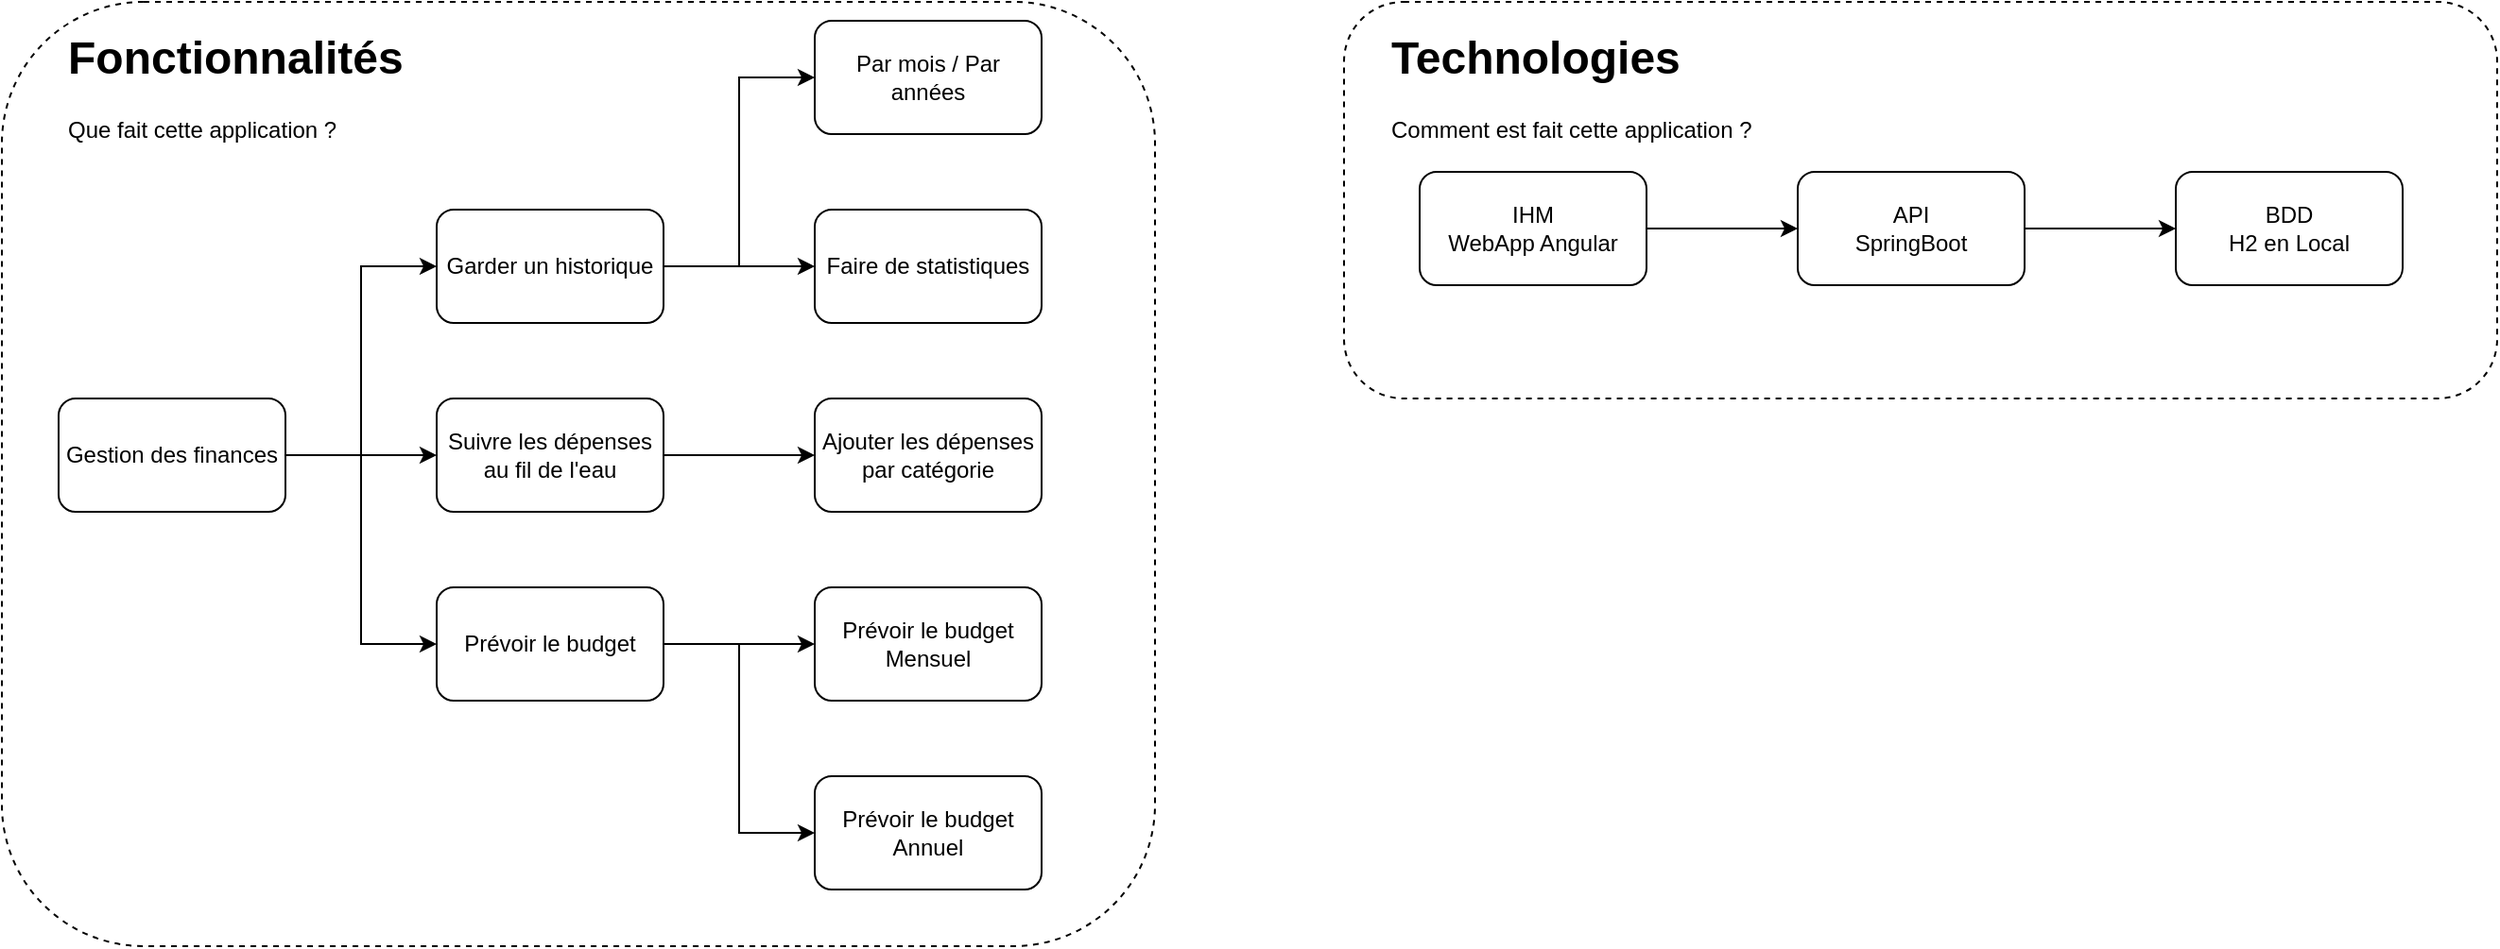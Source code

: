 <mxfile version="23.0.2" type="device" pages="3">
  <diagram id="P5Ceji4rKThtuOgRhDsN" name="Présentation">
    <mxGraphModel dx="2234" dy="1244" grid="1" gridSize="10" guides="1" tooltips="1" connect="1" arrows="1" fold="1" page="0" pageScale="1" pageWidth="827" pageHeight="1169" math="0" shadow="0">
      <root>
        <mxCell id="0" />
        <mxCell id="1" parent="0" />
        <mxCell id="5MDUNRMLL6_gDZxnclpy-6" value="" style="rounded=1;whiteSpace=wrap;html=1;fillColor=none;dashed=1;" parent="1" vertex="1">
          <mxGeometry x="-510" y="-130" width="610" height="500" as="geometry" />
        </mxCell>
        <mxCell id="ixljmUH34HrJgTW0tlT--8" style="edgeStyle=orthogonalEdgeStyle;rounded=0;orthogonalLoop=1;jettySize=auto;html=1;entryX=0;entryY=0.5;entryDx=0;entryDy=0;" parent="1" source="ixljmUH34HrJgTW0tlT--1" target="ixljmUH34HrJgTW0tlT--4" edge="1">
          <mxGeometry relative="1" as="geometry" />
        </mxCell>
        <mxCell id="ixljmUH34HrJgTW0tlT--9" style="edgeStyle=orthogonalEdgeStyle;rounded=0;orthogonalLoop=1;jettySize=auto;html=1;entryX=0;entryY=0.5;entryDx=0;entryDy=0;" parent="1" source="ixljmUH34HrJgTW0tlT--1" target="ixljmUH34HrJgTW0tlT--5" edge="1">
          <mxGeometry relative="1" as="geometry" />
        </mxCell>
        <mxCell id="xo0ovaLZeYdiQQZl1WLk-10" style="edgeStyle=orthogonalEdgeStyle;rounded=0;orthogonalLoop=1;jettySize=auto;html=1;entryX=0;entryY=0.5;entryDx=0;entryDy=0;" parent="1" source="ixljmUH34HrJgTW0tlT--1" target="xo0ovaLZeYdiQQZl1WLk-7" edge="1">
          <mxGeometry relative="1" as="geometry" />
        </mxCell>
        <mxCell id="ixljmUH34HrJgTW0tlT--1" value="Gestion des finances" style="rounded=1;whiteSpace=wrap;html=1;" parent="1" vertex="1">
          <mxGeometry x="-480" y="80" width="120" height="60" as="geometry" />
        </mxCell>
        <mxCell id="ixljmUH34HrJgTW0tlT--3" value="&lt;h1&gt;Fonctionnalités&lt;/h1&gt;&lt;p&gt;Que fait cette application ?&lt;/p&gt;" style="text;html=1;strokeColor=none;fillColor=none;spacing=5;spacingTop=-20;whiteSpace=wrap;overflow=hidden;rounded=0;" parent="1" vertex="1">
          <mxGeometry x="-480" y="-120" width="190" height="70" as="geometry" />
        </mxCell>
        <mxCell id="xo0ovaLZeYdiQQZl1WLk-6" style="edgeStyle=orthogonalEdgeStyle;rounded=0;orthogonalLoop=1;jettySize=auto;html=1;entryX=0;entryY=0.5;entryDx=0;entryDy=0;" parent="1" source="ixljmUH34HrJgTW0tlT--4" target="xo0ovaLZeYdiQQZl1WLk-5" edge="1">
          <mxGeometry relative="1" as="geometry" />
        </mxCell>
        <mxCell id="ixljmUH34HrJgTW0tlT--4" value="Suivre les dépenses au fil de l&#39;eau" style="rounded=1;whiteSpace=wrap;html=1;" parent="1" vertex="1">
          <mxGeometry x="-280" y="80" width="120" height="60" as="geometry" />
        </mxCell>
        <mxCell id="xo0ovaLZeYdiQQZl1WLk-3" style="edgeStyle=orthogonalEdgeStyle;rounded=0;orthogonalLoop=1;jettySize=auto;html=1;entryX=0;entryY=0.5;entryDx=0;entryDy=0;" parent="1" source="ixljmUH34HrJgTW0tlT--5" target="xo0ovaLZeYdiQQZl1WLk-1" edge="1">
          <mxGeometry relative="1" as="geometry" />
        </mxCell>
        <mxCell id="xo0ovaLZeYdiQQZl1WLk-4" style="edgeStyle=orthogonalEdgeStyle;rounded=0;orthogonalLoop=1;jettySize=auto;html=1;entryX=0;entryY=0.5;entryDx=0;entryDy=0;" parent="1" source="ixljmUH34HrJgTW0tlT--5" target="xo0ovaLZeYdiQQZl1WLk-2" edge="1">
          <mxGeometry relative="1" as="geometry" />
        </mxCell>
        <mxCell id="ixljmUH34HrJgTW0tlT--5" value="Prévoir le budget" style="rounded=1;whiteSpace=wrap;html=1;" parent="1" vertex="1">
          <mxGeometry x="-280" y="180" width="120" height="60" as="geometry" />
        </mxCell>
        <mxCell id="xo0ovaLZeYdiQQZl1WLk-1" value="Prévoir le budget&lt;br&gt;Mensuel" style="rounded=1;whiteSpace=wrap;html=1;" parent="1" vertex="1">
          <mxGeometry x="-80" y="180" width="120" height="60" as="geometry" />
        </mxCell>
        <mxCell id="xo0ovaLZeYdiQQZl1WLk-2" value="Prévoir le budget&lt;br&gt;Annuel" style="rounded=1;whiteSpace=wrap;html=1;" parent="1" vertex="1">
          <mxGeometry x="-80" y="280" width="120" height="60" as="geometry" />
        </mxCell>
        <mxCell id="xo0ovaLZeYdiQQZl1WLk-5" value="Ajouter les dépenses par catégorie" style="rounded=1;whiteSpace=wrap;html=1;" parent="1" vertex="1">
          <mxGeometry x="-80" y="80" width="120" height="60" as="geometry" />
        </mxCell>
        <mxCell id="xo0ovaLZeYdiQQZl1WLk-9" style="edgeStyle=orthogonalEdgeStyle;rounded=0;orthogonalLoop=1;jettySize=auto;html=1;entryX=0;entryY=0.5;entryDx=0;entryDy=0;" parent="1" source="xo0ovaLZeYdiQQZl1WLk-7" target="xo0ovaLZeYdiQQZl1WLk-8" edge="1">
          <mxGeometry relative="1" as="geometry" />
        </mxCell>
        <mxCell id="xo0ovaLZeYdiQQZl1WLk-12" style="edgeStyle=orthogonalEdgeStyle;rounded=0;orthogonalLoop=1;jettySize=auto;html=1;entryX=0;entryY=0.5;entryDx=0;entryDy=0;" parent="1" source="xo0ovaLZeYdiQQZl1WLk-7" target="xo0ovaLZeYdiQQZl1WLk-11" edge="1">
          <mxGeometry relative="1" as="geometry" />
        </mxCell>
        <mxCell id="xo0ovaLZeYdiQQZl1WLk-7" value="Garder un historique" style="rounded=1;whiteSpace=wrap;html=1;" parent="1" vertex="1">
          <mxGeometry x="-280" y="-20" width="120" height="60" as="geometry" />
        </mxCell>
        <mxCell id="xo0ovaLZeYdiQQZl1WLk-8" value="Par mois / Par années" style="rounded=1;whiteSpace=wrap;html=1;" parent="1" vertex="1">
          <mxGeometry x="-80" y="-120" width="120" height="60" as="geometry" />
        </mxCell>
        <mxCell id="xo0ovaLZeYdiQQZl1WLk-11" value="Faire de statistiques" style="rounded=1;whiteSpace=wrap;html=1;" parent="1" vertex="1">
          <mxGeometry x="-80" y="-20" width="120" height="60" as="geometry" />
        </mxCell>
        <mxCell id="5MDUNRMLL6_gDZxnclpy-4" style="edgeStyle=orthogonalEdgeStyle;rounded=0;orthogonalLoop=1;jettySize=auto;html=1;entryX=0;entryY=0.5;entryDx=0;entryDy=0;" parent="1" source="5MDUNRMLL6_gDZxnclpy-1" target="5MDUNRMLL6_gDZxnclpy-2" edge="1">
          <mxGeometry relative="1" as="geometry" />
        </mxCell>
        <mxCell id="5MDUNRMLL6_gDZxnclpy-1" value="IHM&lt;br&gt;WebApp Angular" style="rounded=1;whiteSpace=wrap;html=1;" parent="1" vertex="1">
          <mxGeometry x="240" y="-40" width="120" height="60" as="geometry" />
        </mxCell>
        <mxCell id="5MDUNRMLL6_gDZxnclpy-5" style="edgeStyle=orthogonalEdgeStyle;rounded=0;orthogonalLoop=1;jettySize=auto;html=1;entryX=0;entryY=0.5;entryDx=0;entryDy=0;" parent="1" source="5MDUNRMLL6_gDZxnclpy-2" target="5MDUNRMLL6_gDZxnclpy-3" edge="1">
          <mxGeometry relative="1" as="geometry" />
        </mxCell>
        <mxCell id="5MDUNRMLL6_gDZxnclpy-2" value="API&lt;br&gt;SpringBoot" style="rounded=1;whiteSpace=wrap;html=1;" parent="1" vertex="1">
          <mxGeometry x="440" y="-40" width="120" height="60" as="geometry" />
        </mxCell>
        <mxCell id="5MDUNRMLL6_gDZxnclpy-7" value="" style="rounded=1;whiteSpace=wrap;html=1;fillColor=none;dashed=1;" parent="1" vertex="1">
          <mxGeometry x="200" y="-130" width="610" height="210" as="geometry" />
        </mxCell>
        <mxCell id="5MDUNRMLL6_gDZxnclpy-3" value="BDD&lt;br&gt;H2 en Local" style="rounded=1;whiteSpace=wrap;html=1;" parent="1" vertex="1">
          <mxGeometry x="640" y="-40" width="120" height="60" as="geometry" />
        </mxCell>
        <mxCell id="5MDUNRMLL6_gDZxnclpy-8" value="&lt;h1&gt;Technologies&lt;/h1&gt;&lt;p&gt;Comment est fait cette application ?&lt;/p&gt;" style="text;html=1;strokeColor=none;fillColor=none;spacing=5;spacingTop=-20;whiteSpace=wrap;overflow=hidden;rounded=0;" parent="1" vertex="1">
          <mxGeometry x="220" y="-120" width="210" height="70" as="geometry" />
        </mxCell>
      </root>
    </mxGraphModel>
  </diagram>
  <diagram id="yHidN_Przi8VYQda_AoA" name="Modèle">
    <mxGraphModel dx="1834" dy="844" grid="1" gridSize="10" guides="1" tooltips="1" connect="1" arrows="1" fold="1" page="0" pageScale="1" pageWidth="827" pageHeight="1169" math="0" shadow="0">
      <root>
        <mxCell id="0" />
        <mxCell id="1" parent="0" />
        <mxCell id="NH5Gq3jinRYm4cNYVrfn-13" value="Transaction" style="swimlane;fontStyle=0;childLayout=stackLayout;horizontal=1;startSize=30;horizontalStack=0;resizeParent=1;resizeParentMax=0;resizeLast=0;collapsible=1;marginBottom=0;whiteSpace=wrap;html=1;" parent="1" vertex="1">
          <mxGeometry x="-340" y="80" width="140" height="210" as="geometry" />
        </mxCell>
        <mxCell id="NH5Gq3jinRYm4cNYVrfn-14" value="id" style="text;strokeColor=none;fillColor=none;align=left;verticalAlign=middle;spacingLeft=4;spacingRight=4;overflow=hidden;points=[[0,0.5],[1,0.5]];portConstraint=eastwest;rotatable=0;whiteSpace=wrap;html=1;" parent="NH5Gq3jinRYm4cNYVrfn-13" vertex="1">
          <mxGeometry y="30" width="140" height="30" as="geometry" />
        </mxCell>
        <mxCell id="NH5Gq3jinRYm4cNYVrfn-23" value="name" style="text;strokeColor=none;fillColor=none;align=left;verticalAlign=middle;spacingLeft=4;spacingRight=4;overflow=hidden;points=[[0,0.5],[1,0.5]];portConstraint=eastwest;rotatable=0;whiteSpace=wrap;html=1;" parent="NH5Gq3jinRYm4cNYVrfn-13" vertex="1">
          <mxGeometry y="60" width="140" height="30" as="geometry" />
        </mxCell>
        <mxCell id="NH5Gq3jinRYm4cNYVrfn-15" value="amount" style="text;strokeColor=none;fillColor=none;align=left;verticalAlign=middle;spacingLeft=4;spacingRight=4;overflow=hidden;points=[[0,0.5],[1,0.5]];portConstraint=eastwest;rotatable=0;whiteSpace=wrap;html=1;" parent="NH5Gq3jinRYm4cNYVrfn-13" vertex="1">
          <mxGeometry y="90" width="140" height="30" as="geometry" />
        </mxCell>
        <mxCell id="NH5Gq3jinRYm4cNYVrfn-16" value="categories" style="text;strokeColor=none;fillColor=none;align=left;verticalAlign=middle;spacingLeft=4;spacingRight=4;overflow=hidden;points=[[0,0.5],[1,0.5]];portConstraint=eastwest;rotatable=0;whiteSpace=wrap;html=1;" parent="NH5Gq3jinRYm4cNYVrfn-13" vertex="1">
          <mxGeometry y="120" width="140" height="30" as="geometry" />
        </mxCell>
        <mxCell id="NH5Gq3jinRYm4cNYVrfn-29" value="date" style="text;strokeColor=none;fillColor=none;align=left;verticalAlign=middle;spacingLeft=4;spacingRight=4;overflow=hidden;points=[[0,0.5],[1,0.5]];portConstraint=eastwest;rotatable=0;whiteSpace=wrap;html=1;" parent="NH5Gq3jinRYm4cNYVrfn-13" vertex="1">
          <mxGeometry y="150" width="140" height="30" as="geometry" />
        </mxCell>
        <mxCell id="NH5Gq3jinRYm4cNYVrfn-17" value="account" style="text;strokeColor=none;fillColor=none;align=left;verticalAlign=middle;spacingLeft=4;spacingRight=4;overflow=hidden;points=[[0,0.5],[1,0.5]];portConstraint=eastwest;rotatable=0;whiteSpace=wrap;html=1;" parent="NH5Gq3jinRYm4cNYVrfn-13" vertex="1">
          <mxGeometry y="180" width="140" height="30" as="geometry" />
        </mxCell>
        <mxCell id="NH5Gq3jinRYm4cNYVrfn-18" value="Account" style="swimlane;fontStyle=0;childLayout=stackLayout;horizontal=1;startSize=30;horizontalStack=0;resizeParent=1;resizeParentMax=0;resizeLast=0;collapsible=1;marginBottom=0;whiteSpace=wrap;html=1;" parent="1" vertex="1">
          <mxGeometry x="-80" y="80" width="140" height="150" as="geometry" />
        </mxCell>
        <mxCell id="NH5Gq3jinRYm4cNYVrfn-19" value="id" style="text;strokeColor=none;fillColor=none;align=left;verticalAlign=middle;spacingLeft=4;spacingRight=4;overflow=hidden;points=[[0,0.5],[1,0.5]];portConstraint=eastwest;rotatable=0;whiteSpace=wrap;html=1;" parent="NH5Gq3jinRYm4cNYVrfn-18" vertex="1">
          <mxGeometry y="30" width="140" height="30" as="geometry" />
        </mxCell>
        <mxCell id="NH5Gq3jinRYm4cNYVrfn-20" value="name" style="text;strokeColor=none;fillColor=none;align=left;verticalAlign=middle;spacingLeft=4;spacingRight=4;overflow=hidden;points=[[0,0.5],[1,0.5]];portConstraint=eastwest;rotatable=0;whiteSpace=wrap;html=1;" parent="NH5Gq3jinRYm4cNYVrfn-18" vertex="1">
          <mxGeometry y="60" width="140" height="30" as="geometry" />
        </mxCell>
        <mxCell id="NH5Gq3jinRYm4cNYVrfn-21" value="category" style="text;strokeColor=none;fillColor=none;align=left;verticalAlign=middle;spacingLeft=4;spacingRight=4;overflow=hidden;points=[[0,0.5],[1,0.5]];portConstraint=eastwest;rotatable=0;whiteSpace=wrap;html=1;" parent="NH5Gq3jinRYm4cNYVrfn-18" vertex="1">
          <mxGeometry y="90" width="140" height="30" as="geometry" />
        </mxCell>
        <mxCell id="NH5Gq3jinRYm4cNYVrfn-28" value="balance" style="text;strokeColor=none;fillColor=none;align=left;verticalAlign=middle;spacingLeft=4;spacingRight=4;overflow=hidden;points=[[0,0.5],[1,0.5]];portConstraint=eastwest;rotatable=0;whiteSpace=wrap;html=1;fontStyle=2;fontColor=#999999;" parent="NH5Gq3jinRYm4cNYVrfn-18" vertex="1">
          <mxGeometry y="120" width="140" height="30" as="geometry" />
        </mxCell>
        <mxCell id="NH5Gq3jinRYm4cNYVrfn-24" value="" style="endArrow=classic;html=1;rounded=0;exitX=1;exitY=0.5;exitDx=0;exitDy=0;entryX=0;entryY=0.5;entryDx=0;entryDy=0;" parent="1" source="NH5Gq3jinRYm4cNYVrfn-17" target="NH5Gq3jinRYm4cNYVrfn-19" edge="1">
          <mxGeometry width="50" height="50" relative="1" as="geometry">
            <mxPoint x="-60" y="310" as="sourcePoint" />
            <mxPoint x="-10" y="260" as="targetPoint" />
            <Array as="points">
              <mxPoint x="-160" y="275" />
              <mxPoint x="-160" y="125" />
            </Array>
          </mxGeometry>
        </mxCell>
        <mxCell id="I3M6EABVvvdu7RdUXKrD-1" value="Budget" style="swimlane;fontStyle=0;childLayout=stackLayout;horizontal=1;startSize=30;horizontalStack=0;resizeParent=1;resizeParentMax=0;resizeLast=0;collapsible=1;marginBottom=0;whiteSpace=wrap;html=1;" parent="1" vertex="1">
          <mxGeometry x="180" y="80" width="140" height="150" as="geometry" />
        </mxCell>
        <mxCell id="I3M6EABVvvdu7RdUXKrD-2" value="id" style="text;strokeColor=none;fillColor=none;align=left;verticalAlign=middle;spacingLeft=4;spacingRight=4;overflow=hidden;points=[[0,0.5],[1,0.5]];portConstraint=eastwest;rotatable=0;whiteSpace=wrap;html=1;" parent="I3M6EABVvvdu7RdUXKrD-1" vertex="1">
          <mxGeometry y="30" width="140" height="30" as="geometry" />
        </mxCell>
        <mxCell id="I3M6EABVvvdu7RdUXKrD-3" value="name" style="text;strokeColor=none;fillColor=none;align=left;verticalAlign=middle;spacingLeft=4;spacingRight=4;overflow=hidden;points=[[0,0.5],[1,0.5]];portConstraint=eastwest;rotatable=0;whiteSpace=wrap;html=1;" parent="I3M6EABVvvdu7RdUXKrD-1" vertex="1">
          <mxGeometry y="60" width="140" height="30" as="geometry" />
        </mxCell>
        <mxCell id="I3M6EABVvvdu7RdUXKrD-4" value="type" style="text;strokeColor=none;fillColor=none;align=left;verticalAlign=middle;spacingLeft=4;spacingRight=4;overflow=hidden;points=[[0,0.5],[1,0.5]];portConstraint=eastwest;rotatable=0;whiteSpace=wrap;html=1;" parent="I3M6EABVvvdu7RdUXKrD-1" vertex="1">
          <mxGeometry y="90" width="140" height="30" as="geometry" />
        </mxCell>
        <mxCell id="sTAW4JDCMV79uyD3orJD-11" value="items" style="text;strokeColor=none;fillColor=none;align=left;verticalAlign=middle;spacingLeft=4;spacingRight=4;overflow=hidden;points=[[0,0.5],[1,0.5]];portConstraint=eastwest;rotatable=0;whiteSpace=wrap;html=1;" parent="I3M6EABVvvdu7RdUXKrD-1" vertex="1">
          <mxGeometry y="120" width="140" height="30" as="geometry" />
        </mxCell>
        <mxCell id="sTAW4JDCMV79uyD3orJD-5" value="BudgetItem" style="swimlane;fontStyle=0;childLayout=stackLayout;horizontal=1;startSize=30;horizontalStack=0;resizeParent=1;resizeParentMax=0;resizeLast=0;collapsible=1;marginBottom=0;whiteSpace=wrap;html=1;" parent="1" vertex="1">
          <mxGeometry x="440" y="80" width="140" height="150" as="geometry" />
        </mxCell>
        <mxCell id="sTAW4JDCMV79uyD3orJD-6" value="id" style="text;strokeColor=none;fillColor=none;align=left;verticalAlign=middle;spacingLeft=4;spacingRight=4;overflow=hidden;points=[[0,0.5],[1,0.5]];portConstraint=eastwest;rotatable=0;whiteSpace=wrap;html=1;" parent="sTAW4JDCMV79uyD3orJD-5" vertex="1">
          <mxGeometry y="30" width="140" height="30" as="geometry" />
        </mxCell>
        <mxCell id="sTAW4JDCMV79uyD3orJD-7" value="name" style="text;strokeColor=none;fillColor=none;align=left;verticalAlign=middle;spacingLeft=4;spacingRight=4;overflow=hidden;points=[[0,0.5],[1,0.5]];portConstraint=eastwest;rotatable=0;whiteSpace=wrap;html=1;" parent="sTAW4JDCMV79uyD3orJD-5" vertex="1">
          <mxGeometry y="60" width="140" height="30" as="geometry" />
        </mxCell>
        <mxCell id="sTAW4JDCMV79uyD3orJD-8" value="amount" style="text;strokeColor=none;fillColor=none;align=left;verticalAlign=middle;spacingLeft=4;spacingRight=4;overflow=hidden;points=[[0,0.5],[1,0.5]];portConstraint=eastwest;rotatable=0;whiteSpace=wrap;html=1;" parent="sTAW4JDCMV79uyD3orJD-5" vertex="1">
          <mxGeometry y="90" width="140" height="30" as="geometry" />
        </mxCell>
        <mxCell id="sTAW4JDCMV79uyD3orJD-9" value="category" style="text;strokeColor=none;fillColor=none;align=left;verticalAlign=middle;spacingLeft=4;spacingRight=4;overflow=hidden;points=[[0,0.5],[1,0.5]];portConstraint=eastwest;rotatable=0;whiteSpace=wrap;html=1;" parent="sTAW4JDCMV79uyD3orJD-5" vertex="1">
          <mxGeometry y="120" width="140" height="30" as="geometry" />
        </mxCell>
        <mxCell id="sTAW4JDCMV79uyD3orJD-12" style="edgeStyle=orthogonalEdgeStyle;rounded=0;orthogonalLoop=1;jettySize=auto;html=1;entryX=0;entryY=0.5;entryDx=0;entryDy=0;" parent="1" source="sTAW4JDCMV79uyD3orJD-11" target="sTAW4JDCMV79uyD3orJD-6" edge="1">
          <mxGeometry relative="1" as="geometry" />
        </mxCell>
        <mxCell id="88QFG7cUDcnGoM4SpxB1-1" value="Category" style="swimlane;fontStyle=0;childLayout=stackLayout;horizontal=1;startSize=30;horizontalStack=0;resizeParent=1;resizeParentMax=0;resizeLast=0;collapsible=1;marginBottom=0;whiteSpace=wrap;html=1;" parent="1" vertex="1">
          <mxGeometry x="-340" y="340" width="140" height="150" as="geometry" />
        </mxCell>
        <mxCell id="88QFG7cUDcnGoM4SpxB1-2" value="id" style="text;strokeColor=none;fillColor=none;align=left;verticalAlign=middle;spacingLeft=4;spacingRight=4;overflow=hidden;points=[[0,0.5],[1,0.5]];portConstraint=eastwest;rotatable=0;whiteSpace=wrap;html=1;" parent="88QFG7cUDcnGoM4SpxB1-1" vertex="1">
          <mxGeometry y="30" width="140" height="30" as="geometry" />
        </mxCell>
        <mxCell id="88QFG7cUDcnGoM4SpxB1-3" value="name" style="text;strokeColor=none;fillColor=none;align=left;verticalAlign=middle;spacingLeft=4;spacingRight=4;overflow=hidden;points=[[0,0.5],[1,0.5]];portConstraint=eastwest;rotatable=0;whiteSpace=wrap;html=1;" parent="88QFG7cUDcnGoM4SpxB1-1" vertex="1">
          <mxGeometry y="60" width="140" height="30" as="geometry" />
        </mxCell>
        <mxCell id="7U44Zdna5zH1eP5ZEbro-1" value="icon" style="text;strokeColor=none;fillColor=none;align=left;verticalAlign=middle;spacingLeft=4;spacingRight=4;overflow=hidden;points=[[0,0.5],[1,0.5]];portConstraint=eastwest;rotatable=0;whiteSpace=wrap;html=1;" parent="88QFG7cUDcnGoM4SpxB1-1" vertex="1">
          <mxGeometry y="90" width="140" height="30" as="geometry" />
        </mxCell>
        <mxCell id="7U44Zdna5zH1eP5ZEbro-2" value="color" style="text;strokeColor=none;fillColor=none;align=left;verticalAlign=middle;spacingLeft=4;spacingRight=4;overflow=hidden;points=[[0,0.5],[1,0.5]];portConstraint=eastwest;rotatable=0;whiteSpace=wrap;html=1;" parent="88QFG7cUDcnGoM4SpxB1-1" vertex="1">
          <mxGeometry y="120" width="140" height="30" as="geometry" />
        </mxCell>
        <mxCell id="88QFG7cUDcnGoM4SpxB1-8" style="edgeStyle=orthogonalEdgeStyle;rounded=0;orthogonalLoop=1;jettySize=auto;html=1;entryX=0;entryY=0.5;entryDx=0;entryDy=0;" parent="1" source="NH5Gq3jinRYm4cNYVrfn-16" target="88QFG7cUDcnGoM4SpxB1-2" edge="1">
          <mxGeometry relative="1" as="geometry" />
        </mxCell>
        <mxCell id="88QFG7cUDcnGoM4SpxB1-9" style="edgeStyle=orthogonalEdgeStyle;rounded=0;orthogonalLoop=1;jettySize=auto;html=1;entryX=1;entryY=0.5;entryDx=0;entryDy=0;" parent="1" source="NH5Gq3jinRYm4cNYVrfn-21" target="88QFG7cUDcnGoM4SpxB1-2" edge="1">
          <mxGeometry relative="1" as="geometry" />
        </mxCell>
        <mxCell id="88QFG7cUDcnGoM4SpxB1-10" style="edgeStyle=orthogonalEdgeStyle;rounded=0;orthogonalLoop=1;jettySize=auto;html=1;entryX=1;entryY=0.5;entryDx=0;entryDy=0;" parent="1" source="sTAW4JDCMV79uyD3orJD-9" target="88QFG7cUDcnGoM4SpxB1-2" edge="1">
          <mxGeometry relative="1" as="geometry">
            <Array as="points">
              <mxPoint x="420" y="215" />
              <mxPoint x="420" y="385" />
            </Array>
          </mxGeometry>
        </mxCell>
      </root>
    </mxGraphModel>
  </diagram>
  <diagram name="Architecture Applicative" id="EvrR3A47j7e43HU0EUbd">
    <mxGraphModel dx="1834" dy="844" grid="1" gridSize="10" guides="1" tooltips="1" connect="1" arrows="1" fold="1" page="0" pageScale="1" pageWidth="827" pageHeight="1169" math="0" shadow="0">
      <root>
        <mxCell id="0" />
        <mxCell id="1" parent="0" />
        <mxCell id="9191Cs5K0C6Pvr_g5WQQ-1" value="µBack FinanciCraft" style="rounded=1;whiteSpace=wrap;html=1;verticalAlign=top;" parent="1" vertex="1">
          <mxGeometry x="240" y="270" width="610" height="410" as="geometry" />
        </mxCell>
        <mxCell id="9191Cs5K0C6Pvr_g5WQQ-3" value="µFront FinanciCraft" style="rounded=1;whiteSpace=wrap;html=1;verticalAlign=top;" parent="1" vertex="1">
          <mxGeometry x="-360" y="40" width="440" height="250" as="geometry" />
        </mxCell>
        <mxCell id="bU2OLGuSKdgVq8J1SF-N-1" value="BDD" style="shape=cylinder3;whiteSpace=wrap;html=1;boundedLbl=1;backgroundOutline=1;size=15;" parent="1" vertex="1">
          <mxGeometry x="440" y="760" width="60" height="80" as="geometry" />
        </mxCell>
        <mxCell id="-3QIMvm-eczaP8TPVvHU-4" style="edgeStyle=orthogonalEdgeStyle;rounded=0;orthogonalLoop=1;jettySize=auto;html=1;entryX=0.5;entryY=0;entryDx=0;entryDy=0;" parent="1" source="yTHOVLSIzpQ96ne8PfOA-1" target="-3QIMvm-eczaP8TPVvHU-3" edge="1">
          <mxGeometry relative="1" as="geometry" />
        </mxCell>
        <mxCell id="yTHOVLSIzpQ96ne8PfOA-1" value="TransactionDS" style="rounded=1;whiteSpace=wrap;html=1;fillColor=#e3c800;fontColor=#000000;strokeColor=#B09500;" parent="1" vertex="1">
          <mxGeometry x="260" y="460" width="120" height="60" as="geometry" />
        </mxCell>
        <mxCell id="-3QIMvm-eczaP8TPVvHU-2" style="edgeStyle=orthogonalEdgeStyle;rounded=0;orthogonalLoop=1;jettySize=auto;html=1;entryX=0.5;entryY=0;entryDx=0;entryDy=0;" parent="1" source="-3QIMvm-eczaP8TPVvHU-1" target="yTHOVLSIzpQ96ne8PfOA-1" edge="1">
          <mxGeometry relative="1" as="geometry" />
        </mxCell>
        <mxCell id="-3QIMvm-eczaP8TPVvHU-1" value="TransactionRC" style="rounded=1;whiteSpace=wrap;html=1;fillColor=#008a00;fontColor=#ffffff;strokeColor=#005700;" parent="1" vertex="1">
          <mxGeometry x="260" y="320" width="120" height="60" as="geometry" />
        </mxCell>
        <mxCell id="-3QIMvm-eczaP8TPVvHU-3" value="TransactionRepository" style="rounded=1;whiteSpace=wrap;html=1;fillColor=#a20025;fontColor=#ffffff;strokeColor=#6F0000;" parent="1" vertex="1">
          <mxGeometry x="260" y="600" width="120" height="60" as="geometry" />
        </mxCell>
        <mxCell id="-3QIMvm-eczaP8TPVvHU-7" style="edgeStyle=orthogonalEdgeStyle;rounded=0;orthogonalLoop=1;jettySize=auto;html=1;entryX=0.5;entryY=0;entryDx=0;entryDy=0;" parent="1" source="-3QIMvm-eczaP8TPVvHU-6" target="-3QIMvm-eczaP8TPVvHU-1" edge="1">
          <mxGeometry relative="1" as="geometry" />
        </mxCell>
        <mxCell id="fgSj3LCF7gp-o8QEUicL-6" style="edgeStyle=orthogonalEdgeStyle;rounded=0;orthogonalLoop=1;jettySize=auto;html=1;entryX=0.5;entryY=0;entryDx=0;entryDy=0;" parent="1" source="-3QIMvm-eczaP8TPVvHU-6" target="m_mvcd1KsdCFXJCWL3KX-5" edge="1">
          <mxGeometry relative="1" as="geometry" />
        </mxCell>
        <mxCell id="fgSj3LCF7gp-o8QEUicL-7" style="edgeStyle=orthogonalEdgeStyle;rounded=0;orthogonalLoop=1;jettySize=auto;html=1;entryX=0.5;entryY=0;entryDx=0;entryDy=0;" parent="1" source="-3QIMvm-eczaP8TPVvHU-6" target="fgSj3LCF7gp-o8QEUicL-4" edge="1">
          <mxGeometry relative="1" as="geometry" />
        </mxCell>
        <mxCell id="dUlWH99p8dANqLtZJ6KQ-4" style="edgeStyle=orthogonalEdgeStyle;rounded=0;orthogonalLoop=1;jettySize=auto;html=1;entryX=0.5;entryY=0;entryDx=0;entryDy=0;" parent="1" source="-3QIMvm-eczaP8TPVvHU-6" target="dUlWH99p8dANqLtZJ6KQ-2" edge="1">
          <mxGeometry relative="1" as="geometry" />
        </mxCell>
        <mxCell id="-3QIMvm-eczaP8TPVvHU-6" value="IHM" style="rounded=1;whiteSpace=wrap;html=1;" parent="1" vertex="1">
          <mxGeometry x="-200" y="130" width="120" height="60" as="geometry" />
        </mxCell>
        <mxCell id="m_mvcd1KsdCFXJCWL3KX-2" style="edgeStyle=orthogonalEdgeStyle;rounded=0;orthogonalLoop=1;jettySize=auto;html=1;entryX=0.5;entryY=0;entryDx=0;entryDy=0;" parent="1" source="m_mvcd1KsdCFXJCWL3KX-3" target="m_mvcd1KsdCFXJCWL3KX-6" edge="1">
          <mxGeometry relative="1" as="geometry" />
        </mxCell>
        <mxCell id="6_asJeITY3olFWkFj6NZ-2" style="edgeStyle=orthogonalEdgeStyle;rounded=0;orthogonalLoop=1;jettySize=auto;html=1;exitX=0.25;exitY=1;exitDx=0;exitDy=0;entryX=0.75;entryY=0;entryDx=0;entryDy=0;" edge="1" parent="1" source="m_mvcd1KsdCFXJCWL3KX-3" target="-3QIMvm-eczaP8TPVvHU-3">
          <mxGeometry relative="1" as="geometry" />
        </mxCell>
        <mxCell id="6_asJeITY3olFWkFj6NZ-3" style="edgeStyle=orthogonalEdgeStyle;rounded=0;orthogonalLoop=1;jettySize=auto;html=1;exitX=0.75;exitY=1;exitDx=0;exitDy=0;entryX=0.25;entryY=0;entryDx=0;entryDy=0;" edge="1" parent="1" source="m_mvcd1KsdCFXJCWL3KX-3" target="fgSj3LCF7gp-o8QEUicL-5">
          <mxGeometry relative="1" as="geometry" />
        </mxCell>
        <mxCell id="m_mvcd1KsdCFXJCWL3KX-3" value="AccountDS" style="rounded=1;whiteSpace=wrap;html=1;fillColor=#e3c800;fontColor=#000000;strokeColor=#B09500;" parent="1" vertex="1">
          <mxGeometry x="410" y="460" width="120" height="60" as="geometry" />
        </mxCell>
        <mxCell id="m_mvcd1KsdCFXJCWL3KX-4" style="edgeStyle=orthogonalEdgeStyle;rounded=0;orthogonalLoop=1;jettySize=auto;html=1;entryX=0.5;entryY=0;entryDx=0;entryDy=0;" parent="1" source="m_mvcd1KsdCFXJCWL3KX-5" target="m_mvcd1KsdCFXJCWL3KX-3" edge="1">
          <mxGeometry relative="1" as="geometry" />
        </mxCell>
        <mxCell id="m_mvcd1KsdCFXJCWL3KX-5" value="AccountRC" style="rounded=1;whiteSpace=wrap;html=1;fillColor=#008a00;fontColor=#ffffff;strokeColor=#005700;" parent="1" vertex="1">
          <mxGeometry x="410" y="320" width="120" height="60" as="geometry" />
        </mxCell>
        <mxCell id="m_mvcd1KsdCFXJCWL3KX-6" value="AccountRepository" style="rounded=1;whiteSpace=wrap;html=1;fillColor=#a20025;fontColor=#ffffff;strokeColor=#6F0000;" parent="1" vertex="1">
          <mxGeometry x="410" y="600" width="120" height="60" as="geometry" />
        </mxCell>
        <mxCell id="fgSj3LCF7gp-o8QEUicL-1" style="edgeStyle=orthogonalEdgeStyle;rounded=0;orthogonalLoop=1;jettySize=auto;html=1;entryX=0.5;entryY=0;entryDx=0;entryDy=0;" parent="1" source="fgSj3LCF7gp-o8QEUicL-2" target="fgSj3LCF7gp-o8QEUicL-5" edge="1">
          <mxGeometry relative="1" as="geometry" />
        </mxCell>
        <mxCell id="fgSj3LCF7gp-o8QEUicL-2" value="CategoryDS" style="rounded=1;whiteSpace=wrap;html=1;fillColor=#e3c800;fontColor=#000000;strokeColor=#B09500;" parent="1" vertex="1">
          <mxGeometry x="560" y="460" width="120" height="60" as="geometry" />
        </mxCell>
        <mxCell id="fgSj3LCF7gp-o8QEUicL-3" style="edgeStyle=orthogonalEdgeStyle;rounded=0;orthogonalLoop=1;jettySize=auto;html=1;entryX=0.5;entryY=0;entryDx=0;entryDy=0;" parent="1" source="fgSj3LCF7gp-o8QEUicL-4" target="fgSj3LCF7gp-o8QEUicL-2" edge="1">
          <mxGeometry relative="1" as="geometry" />
        </mxCell>
        <mxCell id="fgSj3LCF7gp-o8QEUicL-4" value="CategoryRC" style="rounded=1;whiteSpace=wrap;html=1;fillColor=#008a00;fontColor=#ffffff;strokeColor=#005700;" parent="1" vertex="1">
          <mxGeometry x="560" y="320" width="120" height="60" as="geometry" />
        </mxCell>
        <mxCell id="fgSj3LCF7gp-o8QEUicL-5" value="CategoryRepository" style="rounded=1;whiteSpace=wrap;html=1;fillColor=#a20025;fontColor=#ffffff;strokeColor=#6F0000;" parent="1" vertex="1">
          <mxGeometry x="560" y="600" width="120" height="60" as="geometry" />
        </mxCell>
        <mxCell id="fgSj3LCF7gp-o8QEUicL-8" style="edgeStyle=orthogonalEdgeStyle;rounded=0;orthogonalLoop=1;jettySize=auto;html=1;entryX=0.5;entryY=0;entryDx=0;entryDy=0;entryPerimeter=0;" parent="1" source="m_mvcd1KsdCFXJCWL3KX-6" target="bU2OLGuSKdgVq8J1SF-N-1" edge="1">
          <mxGeometry relative="1" as="geometry" />
        </mxCell>
        <mxCell id="fgSj3LCF7gp-o8QEUicL-9" style="edgeStyle=orthogonalEdgeStyle;rounded=0;orthogonalLoop=1;jettySize=auto;html=1;entryX=0.5;entryY=0;entryDx=0;entryDy=0;entryPerimeter=0;" parent="1" source="fgSj3LCF7gp-o8QEUicL-5" target="bU2OLGuSKdgVq8J1SF-N-1" edge="1">
          <mxGeometry relative="1" as="geometry">
            <Array as="points">
              <mxPoint x="620" y="720" />
              <mxPoint x="470" y="720" />
            </Array>
          </mxGeometry>
        </mxCell>
        <mxCell id="fgSj3LCF7gp-o8QEUicL-10" style="edgeStyle=orthogonalEdgeStyle;rounded=0;orthogonalLoop=1;jettySize=auto;html=1;entryX=0.5;entryY=0;entryDx=0;entryDy=0;entryPerimeter=0;" parent="1" source="-3QIMvm-eczaP8TPVvHU-3" target="bU2OLGuSKdgVq8J1SF-N-1" edge="1">
          <mxGeometry relative="1" as="geometry">
            <Array as="points">
              <mxPoint x="320" y="720" />
              <mxPoint x="470" y="720" />
            </Array>
          </mxGeometry>
        </mxCell>
        <mxCell id="fgSj3LCF7gp-o8QEUicL-11" value="" style="group" parent="1" vertex="1" connectable="0">
          <mxGeometry x="-360" y="360" width="230" height="440" as="geometry" />
        </mxCell>
        <mxCell id="m_mvcd1KsdCFXJCWL3KX-1" value="" style="rounded=1;whiteSpace=wrap;html=1;fillColor=none;dashed=1;" parent="fgSj3LCF7gp-o8QEUicL-11" vertex="1">
          <mxGeometry width="230" height="440" as="geometry" />
        </mxCell>
        <mxCell id="9191Cs5K0C6Pvr_g5WQQ-4" value="RestController" style="rounded=1;whiteSpace=wrap;html=1;fillColor=#008a00;fontColor=#ffffff;strokeColor=#005700;" parent="fgSj3LCF7gp-o8QEUicL-11" vertex="1">
          <mxGeometry x="60" y="70" width="120" height="60" as="geometry" />
        </mxCell>
        <mxCell id="bU2OLGuSKdgVq8J1SF-N-2" value="ApplicationService" style="rounded=1;whiteSpace=wrap;html=1;fillColor=#1ba1e2;fontColor=#ffffff;strokeColor=#006EAF;" parent="fgSj3LCF7gp-o8QEUicL-11" vertex="1">
          <mxGeometry x="60" y="160" width="120" height="60" as="geometry" />
        </mxCell>
        <mxCell id="bU2OLGuSKdgVq8J1SF-N-3" value="DomainService" style="rounded=1;whiteSpace=wrap;html=1;fillColor=#e3c800;fontColor=#000000;strokeColor=#B09500;" parent="fgSj3LCF7gp-o8QEUicL-11" vertex="1">
          <mxGeometry x="60" y="250" width="120" height="60" as="geometry" />
        </mxCell>
        <mxCell id="bU2OLGuSKdgVq8J1SF-N-4" value="Repository" style="rounded=1;whiteSpace=wrap;html=1;fillColor=#a20025;fontColor=#ffffff;strokeColor=#6F0000;" parent="fgSj3LCF7gp-o8QEUicL-11" vertex="1">
          <mxGeometry x="60" y="340" width="120" height="60" as="geometry" />
        </mxCell>
        <mxCell id="LwjhmU0cSC9vU8cQp85G-2" value="&lt;h1&gt;Légende&lt;/h1&gt;" style="text;html=1;strokeColor=none;fillColor=none;spacing=5;spacingTop=-20;whiteSpace=wrap;overflow=hidden;rounded=0;verticalAlign=middle;align=center;" parent="fgSj3LCF7gp-o8QEUicL-11" vertex="1">
          <mxGeometry y="20" width="230" height="40" as="geometry" />
        </mxCell>
        <mxCell id="dUlWH99p8dANqLtZJ6KQ-6" style="edgeStyle=orthogonalEdgeStyle;rounded=0;orthogonalLoop=1;jettySize=auto;html=1;entryX=0.5;entryY=0;entryDx=0;entryDy=0;" parent="1" source="dUlWH99p8dANqLtZJ6KQ-1" target="dUlWH99p8dANqLtZJ6KQ-3" edge="1">
          <mxGeometry relative="1" as="geometry" />
        </mxCell>
        <mxCell id="dUlWH99p8dANqLtZJ6KQ-1" value="BudgetDS" style="rounded=1;whiteSpace=wrap;html=1;fillColor=#e3c800;fontColor=#000000;strokeColor=#B09500;" parent="1" vertex="1">
          <mxGeometry x="710" y="460" width="120" height="60" as="geometry" />
        </mxCell>
        <mxCell id="dUlWH99p8dANqLtZJ6KQ-5" style="edgeStyle=orthogonalEdgeStyle;rounded=0;orthogonalLoop=1;jettySize=auto;html=1;entryX=0.5;entryY=0;entryDx=0;entryDy=0;" parent="1" source="dUlWH99p8dANqLtZJ6KQ-2" target="dUlWH99p8dANqLtZJ6KQ-1" edge="1">
          <mxGeometry relative="1" as="geometry" />
        </mxCell>
        <mxCell id="dUlWH99p8dANqLtZJ6KQ-2" value="BudgetRC" style="rounded=1;whiteSpace=wrap;html=1;fillColor=#008a00;fontColor=#ffffff;strokeColor=#005700;" parent="1" vertex="1">
          <mxGeometry x="710" y="320" width="120" height="60" as="geometry" />
        </mxCell>
        <mxCell id="dUlWH99p8dANqLtZJ6KQ-3" value="BudgetRepository" style="rounded=1;whiteSpace=wrap;html=1;fillColor=#a20025;fontColor=#ffffff;strokeColor=#6F0000;" parent="1" vertex="1">
          <mxGeometry x="710" y="600" width="120" height="60" as="geometry" />
        </mxCell>
        <mxCell id="dUlWH99p8dANqLtZJ6KQ-7" style="edgeStyle=orthogonalEdgeStyle;rounded=0;orthogonalLoop=1;jettySize=auto;html=1;entryX=0.5;entryY=0;entryDx=0;entryDy=0;entryPerimeter=0;" parent="1" source="dUlWH99p8dANqLtZJ6KQ-3" target="bU2OLGuSKdgVq8J1SF-N-1" edge="1">
          <mxGeometry relative="1" as="geometry">
            <Array as="points">
              <mxPoint x="760" y="720" />
              <mxPoint x="470" y="720" />
            </Array>
          </mxGeometry>
        </mxCell>
        <mxCell id="6_asJeITY3olFWkFj6NZ-4" style="edgeStyle=orthogonalEdgeStyle;rounded=0;orthogonalLoop=1;jettySize=auto;html=1;exitX=0.75;exitY=1;exitDx=0;exitDy=0;entryX=0;entryY=0;entryDx=0;entryDy=0;jumpStyle=arc;jumpSize=6;" edge="1" parent="1" source="yTHOVLSIzpQ96ne8PfOA-1" target="fgSj3LCF7gp-o8QEUicL-5">
          <mxGeometry relative="1" as="geometry">
            <Array as="points">
              <mxPoint x="350" y="540" />
              <mxPoint x="560" y="540" />
            </Array>
          </mxGeometry>
        </mxCell>
        <mxCell id="6_asJeITY3olFWkFj6NZ-5" style="edgeStyle=orthogonalEdgeStyle;rounded=0;orthogonalLoop=1;jettySize=auto;html=1;exitX=1;exitY=0.75;exitDx=0;exitDy=0;entryX=0.25;entryY=0;entryDx=0;entryDy=0;jumpStyle=arc;" edge="1" parent="1" source="yTHOVLSIzpQ96ne8PfOA-1" target="m_mvcd1KsdCFXJCWL3KX-6">
          <mxGeometry relative="1" as="geometry">
            <Array as="points">
              <mxPoint x="400" y="505" />
              <mxPoint x="400" y="580" />
              <mxPoint x="440" y="580" />
            </Array>
          </mxGeometry>
        </mxCell>
      </root>
    </mxGraphModel>
  </diagram>
</mxfile>
